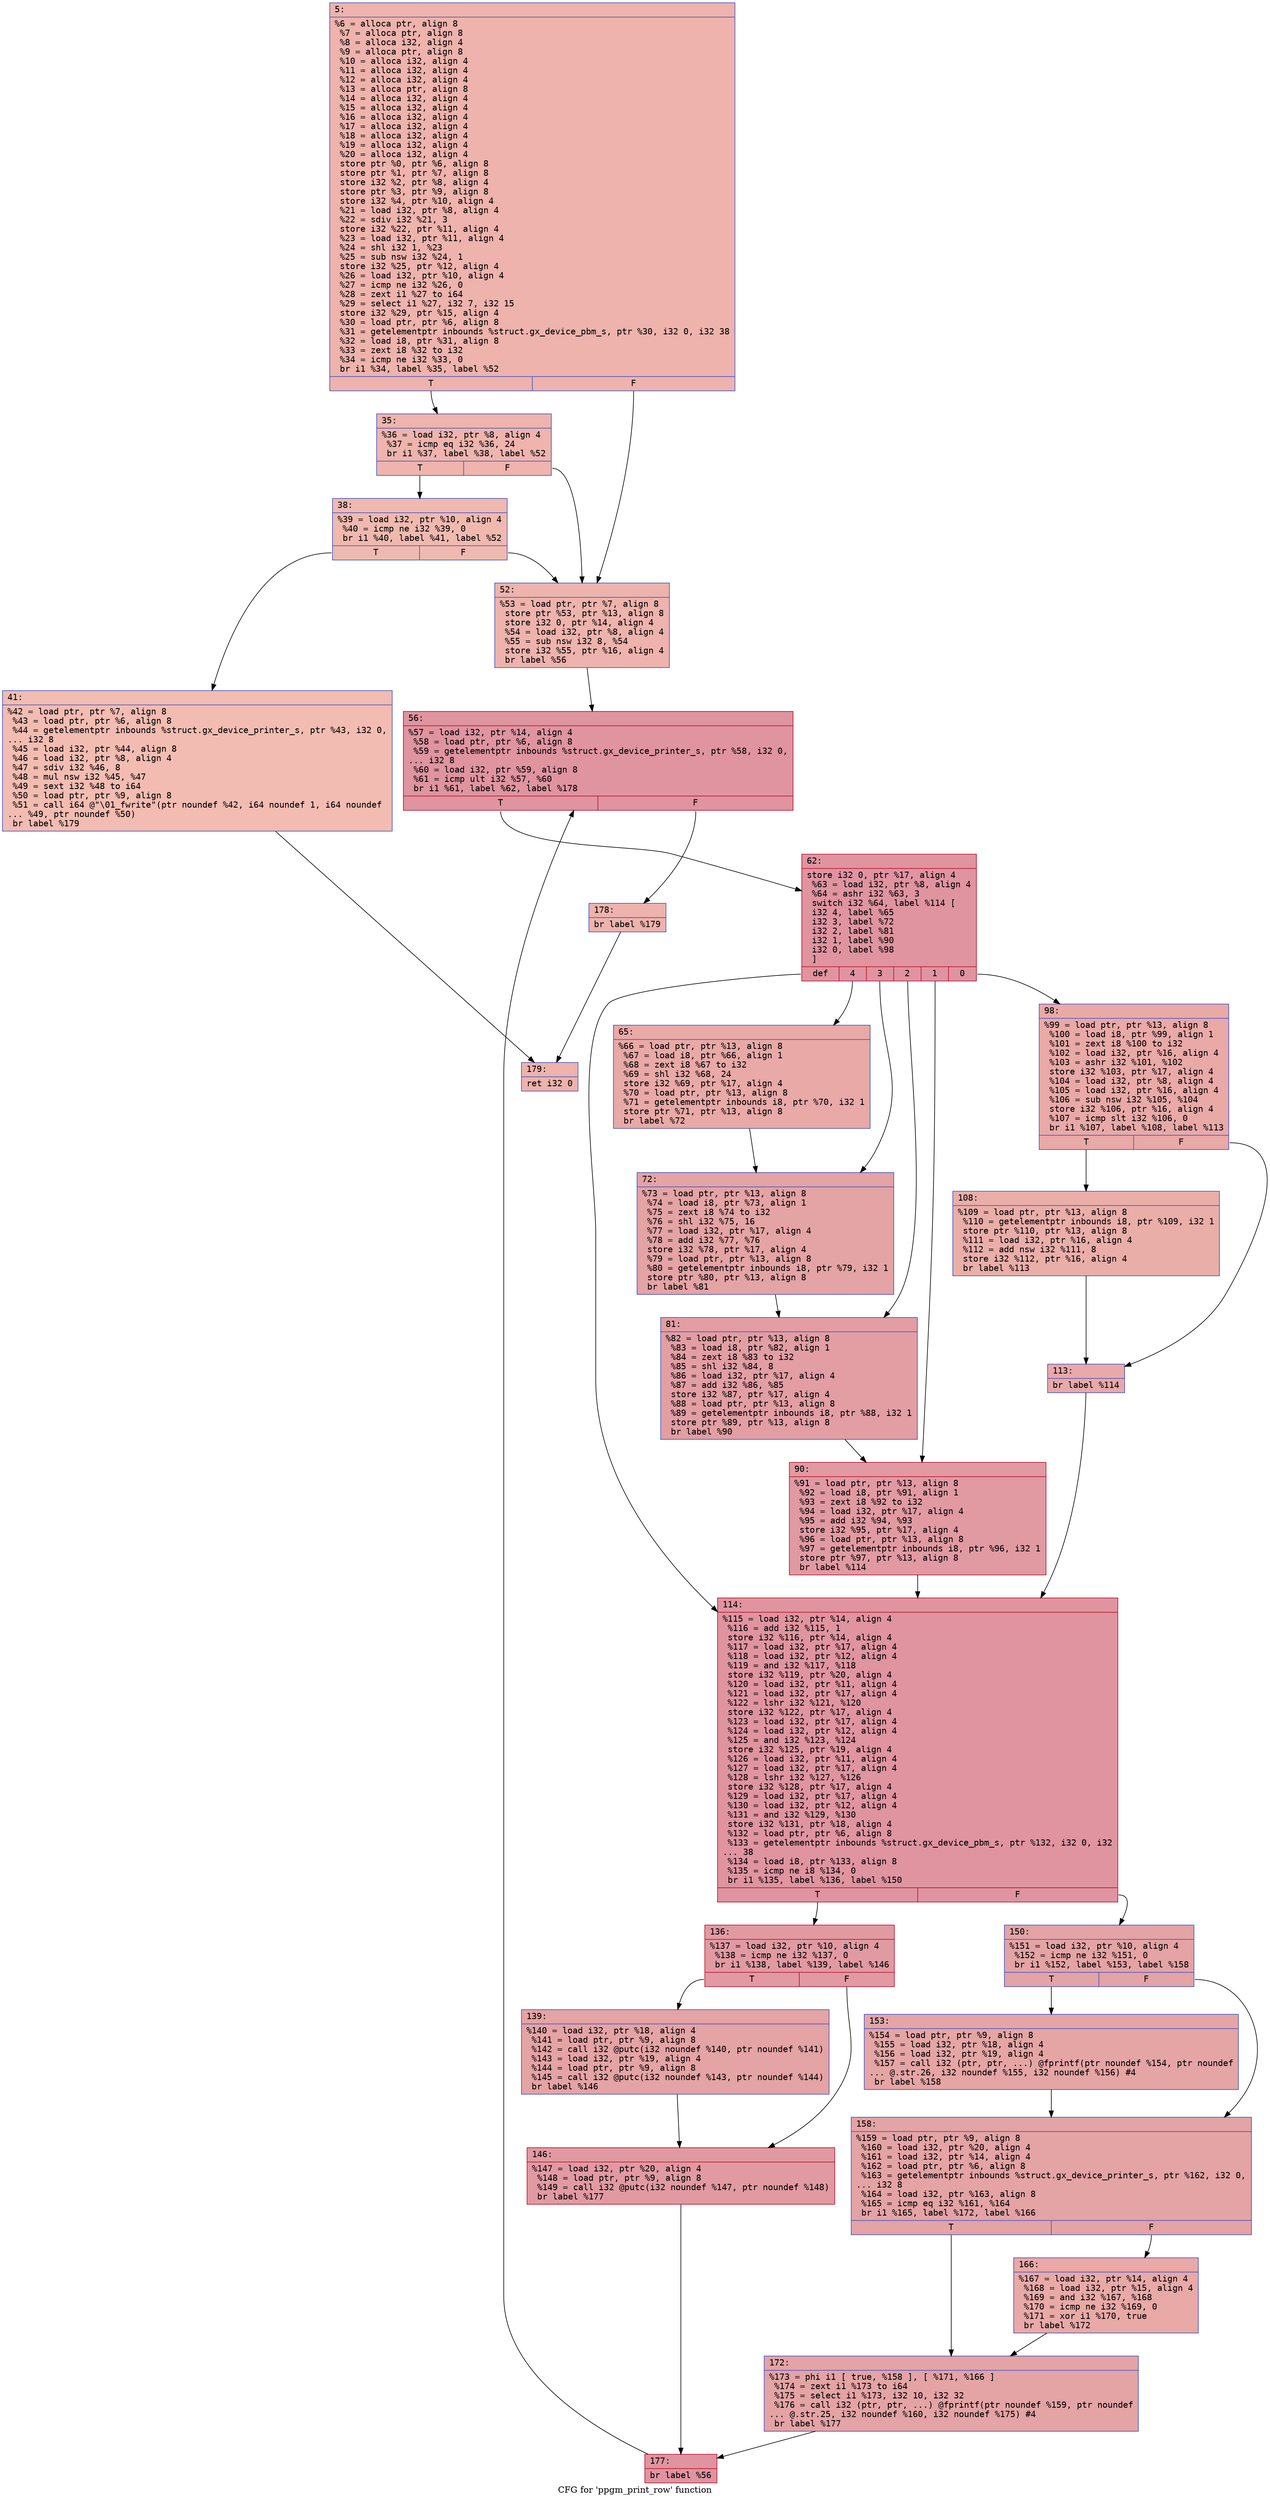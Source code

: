 digraph "CFG for 'ppgm_print_row' function" {
	label="CFG for 'ppgm_print_row' function";

	Node0x6000034c9c70 [shape=record,color="#3d50c3ff", style=filled, fillcolor="#d6524470" fontname="Courier",label="{5:\l|  %6 = alloca ptr, align 8\l  %7 = alloca ptr, align 8\l  %8 = alloca i32, align 4\l  %9 = alloca ptr, align 8\l  %10 = alloca i32, align 4\l  %11 = alloca i32, align 4\l  %12 = alloca i32, align 4\l  %13 = alloca ptr, align 8\l  %14 = alloca i32, align 4\l  %15 = alloca i32, align 4\l  %16 = alloca i32, align 4\l  %17 = alloca i32, align 4\l  %18 = alloca i32, align 4\l  %19 = alloca i32, align 4\l  %20 = alloca i32, align 4\l  store ptr %0, ptr %6, align 8\l  store ptr %1, ptr %7, align 8\l  store i32 %2, ptr %8, align 4\l  store ptr %3, ptr %9, align 8\l  store i32 %4, ptr %10, align 4\l  %21 = load i32, ptr %8, align 4\l  %22 = sdiv i32 %21, 3\l  store i32 %22, ptr %11, align 4\l  %23 = load i32, ptr %11, align 4\l  %24 = shl i32 1, %23\l  %25 = sub nsw i32 %24, 1\l  store i32 %25, ptr %12, align 4\l  %26 = load i32, ptr %10, align 4\l  %27 = icmp ne i32 %26, 0\l  %28 = zext i1 %27 to i64\l  %29 = select i1 %27, i32 7, i32 15\l  store i32 %29, ptr %15, align 4\l  %30 = load ptr, ptr %6, align 8\l  %31 = getelementptr inbounds %struct.gx_device_pbm_s, ptr %30, i32 0, i32 38\l  %32 = load i8, ptr %31, align 8\l  %33 = zext i8 %32 to i32\l  %34 = icmp ne i32 %33, 0\l  br i1 %34, label %35, label %52\l|{<s0>T|<s1>F}}"];
	Node0x6000034c9c70:s0 -> Node0x6000034c9cc0[tooltip="5 -> 35\nProbability 62.50%" ];
	Node0x6000034c9c70:s1 -> Node0x6000034c9db0[tooltip="5 -> 52\nProbability 37.50%" ];
	Node0x6000034c9cc0 [shape=record,color="#3d50c3ff", style=filled, fillcolor="#d8564670" fontname="Courier",label="{35:\l|  %36 = load i32, ptr %8, align 4\l  %37 = icmp eq i32 %36, 24\l  br i1 %37, label %38, label %52\l|{<s0>T|<s1>F}}"];
	Node0x6000034c9cc0:s0 -> Node0x6000034c9d10[tooltip="35 -> 38\nProbability 50.00%" ];
	Node0x6000034c9cc0:s1 -> Node0x6000034c9db0[tooltip="35 -> 52\nProbability 50.00%" ];
	Node0x6000034c9d10 [shape=record,color="#3d50c3ff", style=filled, fillcolor="#de614d70" fontname="Courier",label="{38:\l|  %39 = load i32, ptr %10, align 4\l  %40 = icmp ne i32 %39, 0\l  br i1 %40, label %41, label %52\l|{<s0>T|<s1>F}}"];
	Node0x6000034c9d10:s0 -> Node0x6000034c9d60[tooltip="38 -> 41\nProbability 62.50%" ];
	Node0x6000034c9d10:s1 -> Node0x6000034c9db0[tooltip="38 -> 52\nProbability 37.50%" ];
	Node0x6000034c9d60 [shape=record,color="#3d50c3ff", style=filled, fillcolor="#e1675170" fontname="Courier",label="{41:\l|  %42 = load ptr, ptr %7, align 8\l  %43 = load ptr, ptr %6, align 8\l  %44 = getelementptr inbounds %struct.gx_device_printer_s, ptr %43, i32 0,\l... i32 8\l  %45 = load i32, ptr %44, align 8\l  %46 = load i32, ptr %8, align 4\l  %47 = sdiv i32 %46, 8\l  %48 = mul nsw i32 %45, %47\l  %49 = sext i32 %48 to i64\l  %50 = load ptr, ptr %9, align 8\l  %51 = call i64 @\"\\01_fwrite\"(ptr noundef %42, i64 noundef 1, i64 noundef\l... %49, ptr noundef %50)\l  br label %179\l}"];
	Node0x6000034c9d60 -> Node0x6000034ca440[tooltip="41 -> 179\nProbability 100.00%" ];
	Node0x6000034c9db0 [shape=record,color="#3d50c3ff", style=filled, fillcolor="#d6524470" fontname="Courier",label="{52:\l|  %53 = load ptr, ptr %7, align 8\l  store ptr %53, ptr %13, align 8\l  store i32 0, ptr %14, align 4\l  %54 = load i32, ptr %8, align 4\l  %55 = sub nsw i32 8, %54\l  store i32 %55, ptr %16, align 4\l  br label %56\l}"];
	Node0x6000034c9db0 -> Node0x6000034c9e00[tooltip="52 -> 56\nProbability 100.00%" ];
	Node0x6000034c9e00 [shape=record,color="#b70d28ff", style=filled, fillcolor="#b70d2870" fontname="Courier",label="{56:\l|  %57 = load i32, ptr %14, align 4\l  %58 = load ptr, ptr %6, align 8\l  %59 = getelementptr inbounds %struct.gx_device_printer_s, ptr %58, i32 0,\l... i32 8\l  %60 = load i32, ptr %59, align 8\l  %61 = icmp ult i32 %57, %60\l  br i1 %61, label %62, label %178\l|{<s0>T|<s1>F}}"];
	Node0x6000034c9e00:s0 -> Node0x6000034c9e50[tooltip="56 -> 62\nProbability 96.88%" ];
	Node0x6000034c9e00:s1 -> Node0x6000034ca3f0[tooltip="56 -> 178\nProbability 3.12%" ];
	Node0x6000034c9e50 [shape=record,color="#b70d28ff", style=filled, fillcolor="#b70d2870" fontname="Courier",label="{62:\l|  store i32 0, ptr %17, align 4\l  %63 = load i32, ptr %8, align 4\l  %64 = ashr i32 %63, 3\l  switch i32 %64, label %114 [\l    i32 4, label %65\l    i32 3, label %72\l    i32 2, label %81\l    i32 1, label %90\l    i32 0, label %98\l  ]\l|{<s0>def|<s1>4|<s2>3|<s3>2|<s4>1|<s5>0}}"];
	Node0x6000034c9e50:s0 -> Node0x6000034ca0d0[tooltip="62 -> 114\nProbability 16.67%" ];
	Node0x6000034c9e50:s1 -> Node0x6000034c9ea0[tooltip="62 -> 65\nProbability 16.67%" ];
	Node0x6000034c9e50:s2 -> Node0x6000034c9ef0[tooltip="62 -> 72\nProbability 16.67%" ];
	Node0x6000034c9e50:s3 -> Node0x6000034c9f40[tooltip="62 -> 81\nProbability 16.67%" ];
	Node0x6000034c9e50:s4 -> Node0x6000034c9f90[tooltip="62 -> 90\nProbability 16.67%" ];
	Node0x6000034c9e50:s5 -> Node0x6000034c9fe0[tooltip="62 -> 98\nProbability 16.67%" ];
	Node0x6000034c9ea0 [shape=record,color="#3d50c3ff", style=filled, fillcolor="#ca3b3770" fontname="Courier",label="{65:\l|  %66 = load ptr, ptr %13, align 8\l  %67 = load i8, ptr %66, align 1\l  %68 = zext i8 %67 to i32\l  %69 = shl i32 %68, 24\l  store i32 %69, ptr %17, align 4\l  %70 = load ptr, ptr %13, align 8\l  %71 = getelementptr inbounds i8, ptr %70, i32 1\l  store ptr %71, ptr %13, align 8\l  br label %72\l}"];
	Node0x6000034c9ea0 -> Node0x6000034c9ef0[tooltip="65 -> 72\nProbability 100.00%" ];
	Node0x6000034c9ef0 [shape=record,color="#3d50c3ff", style=filled, fillcolor="#c32e3170" fontname="Courier",label="{72:\l|  %73 = load ptr, ptr %13, align 8\l  %74 = load i8, ptr %73, align 1\l  %75 = zext i8 %74 to i32\l  %76 = shl i32 %75, 16\l  %77 = load i32, ptr %17, align 4\l  %78 = add i32 %77, %76\l  store i32 %78, ptr %17, align 4\l  %79 = load ptr, ptr %13, align 8\l  %80 = getelementptr inbounds i8, ptr %79, i32 1\l  store ptr %80, ptr %13, align 8\l  br label %81\l}"];
	Node0x6000034c9ef0 -> Node0x6000034c9f40[tooltip="72 -> 81\nProbability 100.00%" ];
	Node0x6000034c9f40 [shape=record,color="#3d50c3ff", style=filled, fillcolor="#be242e70" fontname="Courier",label="{81:\l|  %82 = load ptr, ptr %13, align 8\l  %83 = load i8, ptr %82, align 1\l  %84 = zext i8 %83 to i32\l  %85 = shl i32 %84, 8\l  %86 = load i32, ptr %17, align 4\l  %87 = add i32 %86, %85\l  store i32 %87, ptr %17, align 4\l  %88 = load ptr, ptr %13, align 8\l  %89 = getelementptr inbounds i8, ptr %88, i32 1\l  store ptr %89, ptr %13, align 8\l  br label %90\l}"];
	Node0x6000034c9f40 -> Node0x6000034c9f90[tooltip="81 -> 90\nProbability 100.00%" ];
	Node0x6000034c9f90 [shape=record,color="#b70d28ff", style=filled, fillcolor="#bb1b2c70" fontname="Courier",label="{90:\l|  %91 = load ptr, ptr %13, align 8\l  %92 = load i8, ptr %91, align 1\l  %93 = zext i8 %92 to i32\l  %94 = load i32, ptr %17, align 4\l  %95 = add i32 %94, %93\l  store i32 %95, ptr %17, align 4\l  %96 = load ptr, ptr %13, align 8\l  %97 = getelementptr inbounds i8, ptr %96, i32 1\l  store ptr %97, ptr %13, align 8\l  br label %114\l}"];
	Node0x6000034c9f90 -> Node0x6000034ca0d0[tooltip="90 -> 114\nProbability 100.00%" ];
	Node0x6000034c9fe0 [shape=record,color="#3d50c3ff", style=filled, fillcolor="#ca3b3770" fontname="Courier",label="{98:\l|  %99 = load ptr, ptr %13, align 8\l  %100 = load i8, ptr %99, align 1\l  %101 = zext i8 %100 to i32\l  %102 = load i32, ptr %16, align 4\l  %103 = ashr i32 %101, %102\l  store i32 %103, ptr %17, align 4\l  %104 = load i32, ptr %8, align 4\l  %105 = load i32, ptr %16, align 4\l  %106 = sub nsw i32 %105, %104\l  store i32 %106, ptr %16, align 4\l  %107 = icmp slt i32 %106, 0\l  br i1 %107, label %108, label %113\l|{<s0>T|<s1>F}}"];
	Node0x6000034c9fe0:s0 -> Node0x6000034ca030[tooltip="98 -> 108\nProbability 37.50%" ];
	Node0x6000034c9fe0:s1 -> Node0x6000034ca080[tooltip="98 -> 113\nProbability 62.50%" ];
	Node0x6000034ca030 [shape=record,color="#3d50c3ff", style=filled, fillcolor="#d0473d70" fontname="Courier",label="{108:\l|  %109 = load ptr, ptr %13, align 8\l  %110 = getelementptr inbounds i8, ptr %109, i32 1\l  store ptr %110, ptr %13, align 8\l  %111 = load i32, ptr %16, align 4\l  %112 = add nsw i32 %111, 8\l  store i32 %112, ptr %16, align 4\l  br label %113\l}"];
	Node0x6000034ca030 -> Node0x6000034ca080[tooltip="108 -> 113\nProbability 100.00%" ];
	Node0x6000034ca080 [shape=record,color="#3d50c3ff", style=filled, fillcolor="#ca3b3770" fontname="Courier",label="{113:\l|  br label %114\l}"];
	Node0x6000034ca080 -> Node0x6000034ca0d0[tooltip="113 -> 114\nProbability 100.00%" ];
	Node0x6000034ca0d0 [shape=record,color="#b70d28ff", style=filled, fillcolor="#b70d2870" fontname="Courier",label="{114:\l|  %115 = load i32, ptr %14, align 4\l  %116 = add i32 %115, 1\l  store i32 %116, ptr %14, align 4\l  %117 = load i32, ptr %17, align 4\l  %118 = load i32, ptr %12, align 4\l  %119 = and i32 %117, %118\l  store i32 %119, ptr %20, align 4\l  %120 = load i32, ptr %11, align 4\l  %121 = load i32, ptr %17, align 4\l  %122 = lshr i32 %121, %120\l  store i32 %122, ptr %17, align 4\l  %123 = load i32, ptr %17, align 4\l  %124 = load i32, ptr %12, align 4\l  %125 = and i32 %123, %124\l  store i32 %125, ptr %19, align 4\l  %126 = load i32, ptr %11, align 4\l  %127 = load i32, ptr %17, align 4\l  %128 = lshr i32 %127, %126\l  store i32 %128, ptr %17, align 4\l  %129 = load i32, ptr %17, align 4\l  %130 = load i32, ptr %12, align 4\l  %131 = and i32 %129, %130\l  store i32 %131, ptr %18, align 4\l  %132 = load ptr, ptr %6, align 8\l  %133 = getelementptr inbounds %struct.gx_device_pbm_s, ptr %132, i32 0, i32\l... 38\l  %134 = load i8, ptr %133, align 8\l  %135 = icmp ne i8 %134, 0\l  br i1 %135, label %136, label %150\l|{<s0>T|<s1>F}}"];
	Node0x6000034ca0d0:s0 -> Node0x6000034ca120[tooltip="114 -> 136\nProbability 62.50%" ];
	Node0x6000034ca0d0:s1 -> Node0x6000034ca210[tooltip="114 -> 150\nProbability 37.50%" ];
	Node0x6000034ca120 [shape=record,color="#b70d28ff", style=filled, fillcolor="#bb1b2c70" fontname="Courier",label="{136:\l|  %137 = load i32, ptr %10, align 4\l  %138 = icmp ne i32 %137, 0\l  br i1 %138, label %139, label %146\l|{<s0>T|<s1>F}}"];
	Node0x6000034ca120:s0 -> Node0x6000034ca170[tooltip="136 -> 139\nProbability 62.50%" ];
	Node0x6000034ca120:s1 -> Node0x6000034ca1c0[tooltip="136 -> 146\nProbability 37.50%" ];
	Node0x6000034ca170 [shape=record,color="#3d50c3ff", style=filled, fillcolor="#c32e3170" fontname="Courier",label="{139:\l|  %140 = load i32, ptr %18, align 4\l  %141 = load ptr, ptr %9, align 8\l  %142 = call i32 @putc(i32 noundef %140, ptr noundef %141)\l  %143 = load i32, ptr %19, align 4\l  %144 = load ptr, ptr %9, align 8\l  %145 = call i32 @putc(i32 noundef %143, ptr noundef %144)\l  br label %146\l}"];
	Node0x6000034ca170 -> Node0x6000034ca1c0[tooltip="139 -> 146\nProbability 100.00%" ];
	Node0x6000034ca1c0 [shape=record,color="#b70d28ff", style=filled, fillcolor="#bb1b2c70" fontname="Courier",label="{146:\l|  %147 = load i32, ptr %20, align 4\l  %148 = load ptr, ptr %9, align 8\l  %149 = call i32 @putc(i32 noundef %147, ptr noundef %148)\l  br label %177\l}"];
	Node0x6000034ca1c0 -> Node0x6000034ca3a0[tooltip="146 -> 177\nProbability 100.00%" ];
	Node0x6000034ca210 [shape=record,color="#3d50c3ff", style=filled, fillcolor="#c32e3170" fontname="Courier",label="{150:\l|  %151 = load i32, ptr %10, align 4\l  %152 = icmp ne i32 %151, 0\l  br i1 %152, label %153, label %158\l|{<s0>T|<s1>F}}"];
	Node0x6000034ca210:s0 -> Node0x6000034ca260[tooltip="150 -> 153\nProbability 62.50%" ];
	Node0x6000034ca210:s1 -> Node0x6000034ca2b0[tooltip="150 -> 158\nProbability 37.50%" ];
	Node0x6000034ca260 [shape=record,color="#3d50c3ff", style=filled, fillcolor="#c5333470" fontname="Courier",label="{153:\l|  %154 = load ptr, ptr %9, align 8\l  %155 = load i32, ptr %18, align 4\l  %156 = load i32, ptr %19, align 4\l  %157 = call i32 (ptr, ptr, ...) @fprintf(ptr noundef %154, ptr noundef\l... @.str.26, i32 noundef %155, i32 noundef %156) #4\l  br label %158\l}"];
	Node0x6000034ca260 -> Node0x6000034ca2b0[tooltip="153 -> 158\nProbability 100.00%" ];
	Node0x6000034ca2b0 [shape=record,color="#3d50c3ff", style=filled, fillcolor="#c32e3170" fontname="Courier",label="{158:\l|  %159 = load ptr, ptr %9, align 8\l  %160 = load i32, ptr %20, align 4\l  %161 = load i32, ptr %14, align 4\l  %162 = load ptr, ptr %6, align 8\l  %163 = getelementptr inbounds %struct.gx_device_printer_s, ptr %162, i32 0,\l... i32 8\l  %164 = load i32, ptr %163, align 8\l  %165 = icmp eq i32 %161, %164\l  br i1 %165, label %172, label %166\l|{<s0>T|<s1>F}}"];
	Node0x6000034ca2b0:s0 -> Node0x6000034ca350[tooltip="158 -> 172\nProbability 50.00%" ];
	Node0x6000034ca2b0:s1 -> Node0x6000034ca300[tooltip="158 -> 166\nProbability 50.00%" ];
	Node0x6000034ca300 [shape=record,color="#3d50c3ff", style=filled, fillcolor="#ca3b3770" fontname="Courier",label="{166:\l|  %167 = load i32, ptr %14, align 4\l  %168 = load i32, ptr %15, align 4\l  %169 = and i32 %167, %168\l  %170 = icmp ne i32 %169, 0\l  %171 = xor i1 %170, true\l  br label %172\l}"];
	Node0x6000034ca300 -> Node0x6000034ca350[tooltip="166 -> 172\nProbability 100.00%" ];
	Node0x6000034ca350 [shape=record,color="#3d50c3ff", style=filled, fillcolor="#c32e3170" fontname="Courier",label="{172:\l|  %173 = phi i1 [ true, %158 ], [ %171, %166 ]\l  %174 = zext i1 %173 to i64\l  %175 = select i1 %173, i32 10, i32 32\l  %176 = call i32 (ptr, ptr, ...) @fprintf(ptr noundef %159, ptr noundef\l... @.str.25, i32 noundef %160, i32 noundef %175) #4\l  br label %177\l}"];
	Node0x6000034ca350 -> Node0x6000034ca3a0[tooltip="172 -> 177\nProbability 100.00%" ];
	Node0x6000034ca3a0 [shape=record,color="#b70d28ff", style=filled, fillcolor="#b70d2870" fontname="Courier",label="{177:\l|  br label %56\l}"];
	Node0x6000034ca3a0 -> Node0x6000034c9e00[tooltip="177 -> 56\nProbability 100.00%" ];
	Node0x6000034ca3f0 [shape=record,color="#3d50c3ff", style=filled, fillcolor="#d6524470" fontname="Courier",label="{178:\l|  br label %179\l}"];
	Node0x6000034ca3f0 -> Node0x6000034ca440[tooltip="178 -> 179\nProbability 100.00%" ];
	Node0x6000034ca440 [shape=record,color="#3d50c3ff", style=filled, fillcolor="#d6524470" fontname="Courier",label="{179:\l|  ret i32 0\l}"];
}
